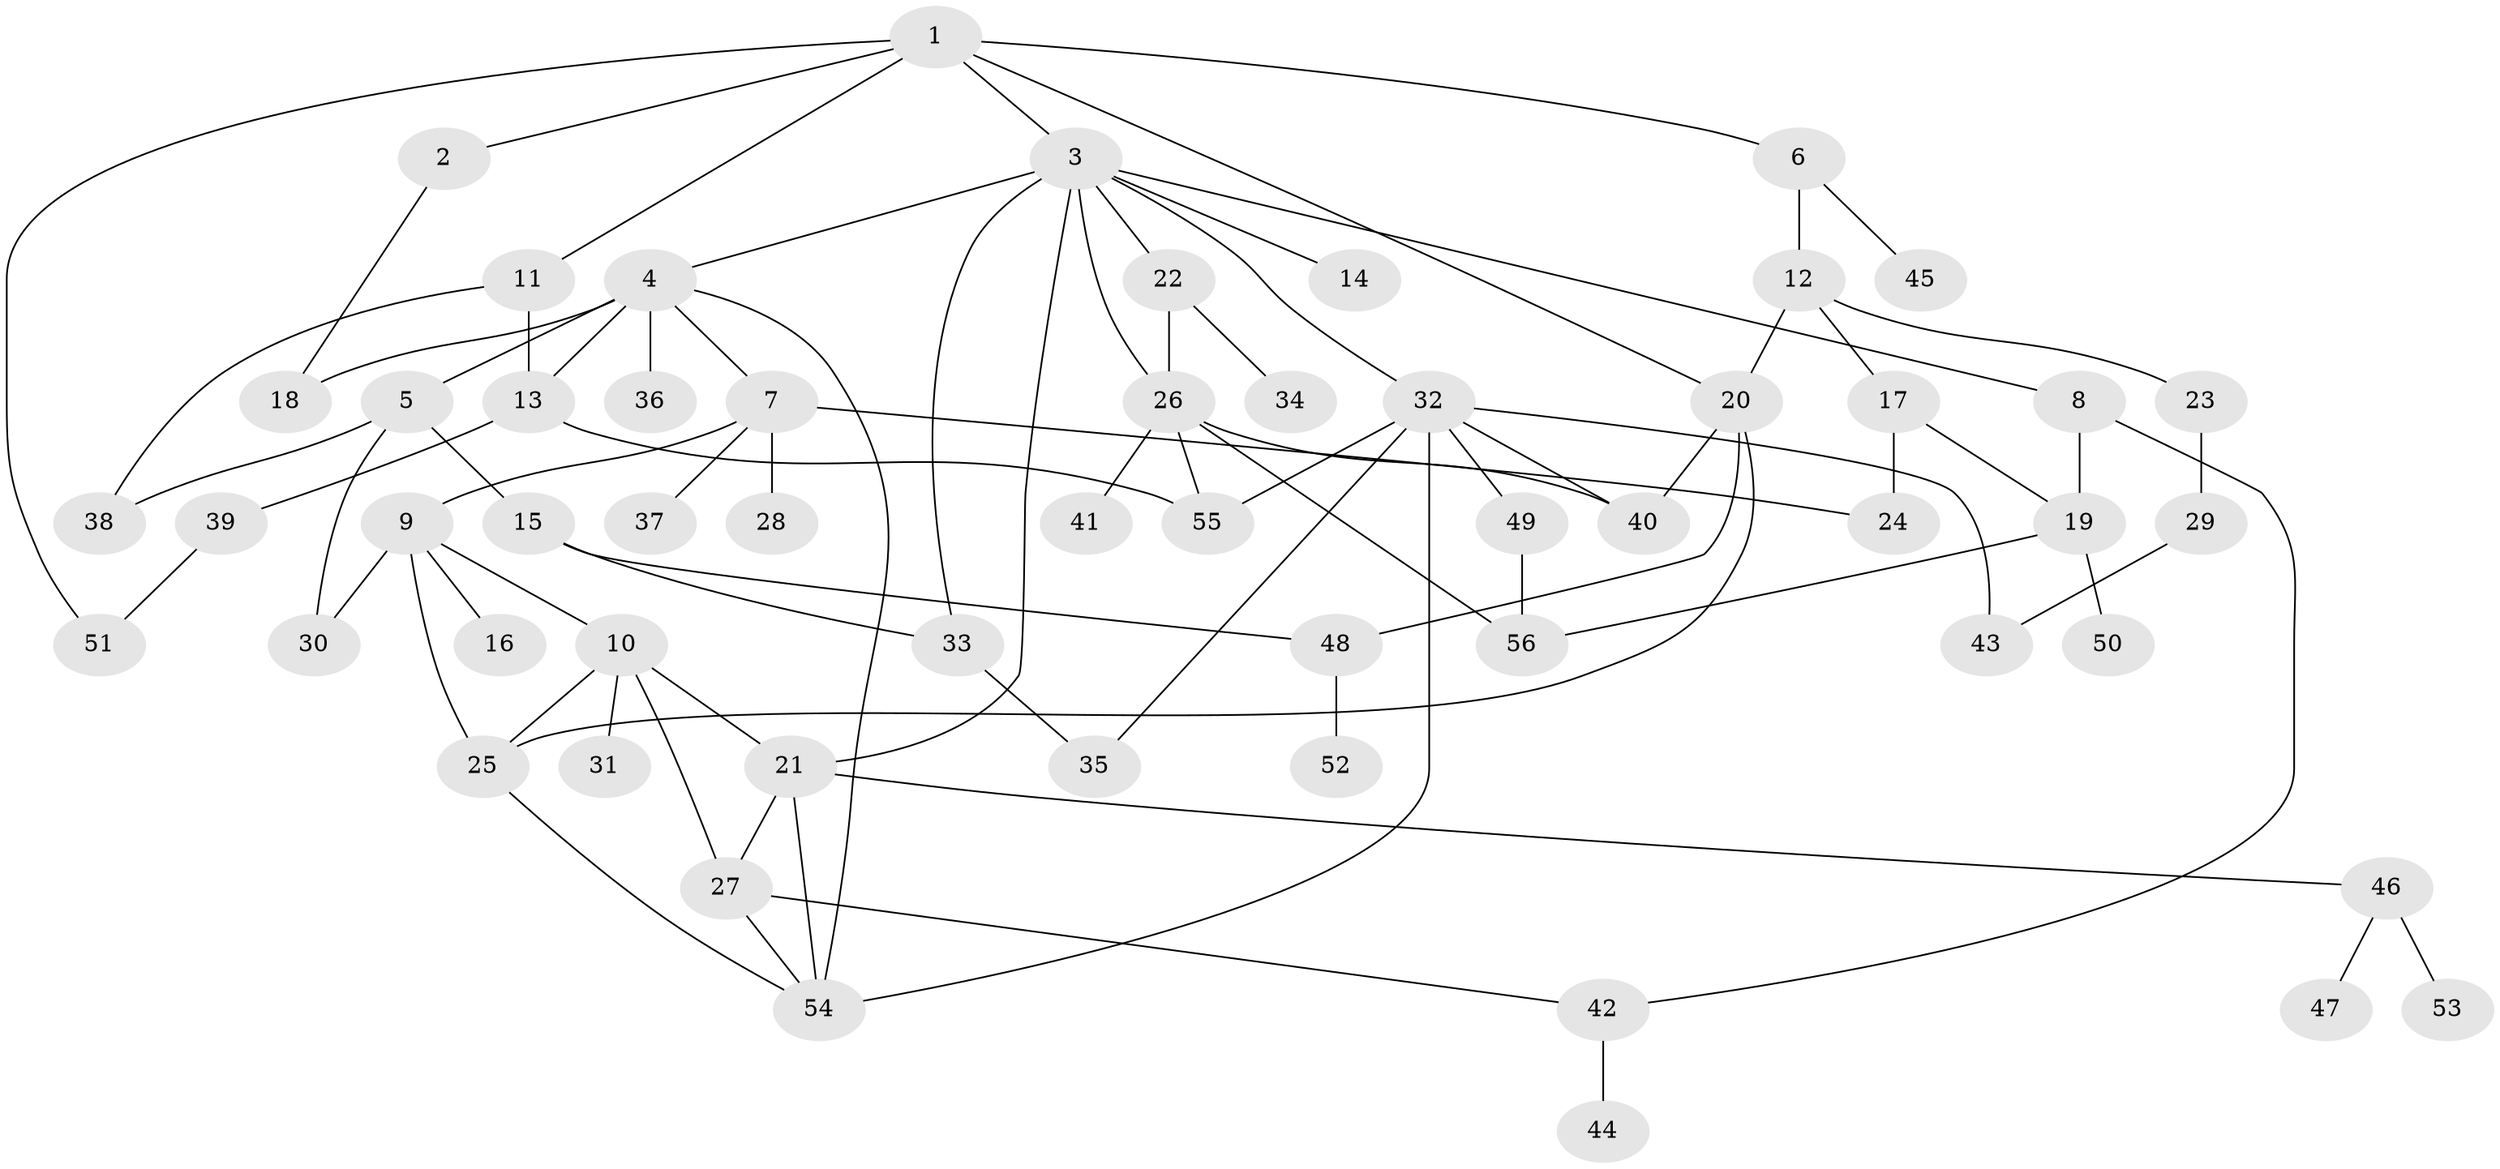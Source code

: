 // Generated by graph-tools (version 1.1) at 2025/13/03/09/25 04:13:15]
// undirected, 56 vertices, 83 edges
graph export_dot {
graph [start="1"]
  node [color=gray90,style=filled];
  1;
  2;
  3;
  4;
  5;
  6;
  7;
  8;
  9;
  10;
  11;
  12;
  13;
  14;
  15;
  16;
  17;
  18;
  19;
  20;
  21;
  22;
  23;
  24;
  25;
  26;
  27;
  28;
  29;
  30;
  31;
  32;
  33;
  34;
  35;
  36;
  37;
  38;
  39;
  40;
  41;
  42;
  43;
  44;
  45;
  46;
  47;
  48;
  49;
  50;
  51;
  52;
  53;
  54;
  55;
  56;
  1 -- 2;
  1 -- 3;
  1 -- 6;
  1 -- 11;
  1 -- 20;
  1 -- 51;
  2 -- 18;
  3 -- 4;
  3 -- 8;
  3 -- 14;
  3 -- 21;
  3 -- 22;
  3 -- 32;
  3 -- 33;
  3 -- 26;
  4 -- 5;
  4 -- 7;
  4 -- 13;
  4 -- 36;
  4 -- 54;
  4 -- 18;
  5 -- 15;
  5 -- 30;
  5 -- 38;
  6 -- 12;
  6 -- 45;
  7 -- 9;
  7 -- 28;
  7 -- 37;
  7 -- 24;
  8 -- 42;
  8 -- 19;
  9 -- 10;
  9 -- 16;
  9 -- 30;
  9 -- 25;
  10 -- 31;
  10 -- 25;
  10 -- 21;
  10 -- 27;
  11 -- 38;
  11 -- 13;
  12 -- 17;
  12 -- 20;
  12 -- 23;
  13 -- 39;
  13 -- 55;
  15 -- 33;
  15 -- 48;
  17 -- 19;
  17 -- 24;
  19 -- 50;
  19 -- 56;
  20 -- 25;
  20 -- 40;
  20 -- 48;
  21 -- 27;
  21 -- 46;
  21 -- 54;
  22 -- 26;
  22 -- 34;
  23 -- 29;
  25 -- 54;
  26 -- 41;
  26 -- 55;
  26 -- 56;
  26 -- 40;
  27 -- 42;
  27 -- 54;
  29 -- 43;
  32 -- 49;
  32 -- 55;
  32 -- 40;
  32 -- 54;
  32 -- 43;
  32 -- 35;
  33 -- 35;
  39 -- 51;
  42 -- 44;
  46 -- 47;
  46 -- 53;
  48 -- 52;
  49 -- 56;
}
